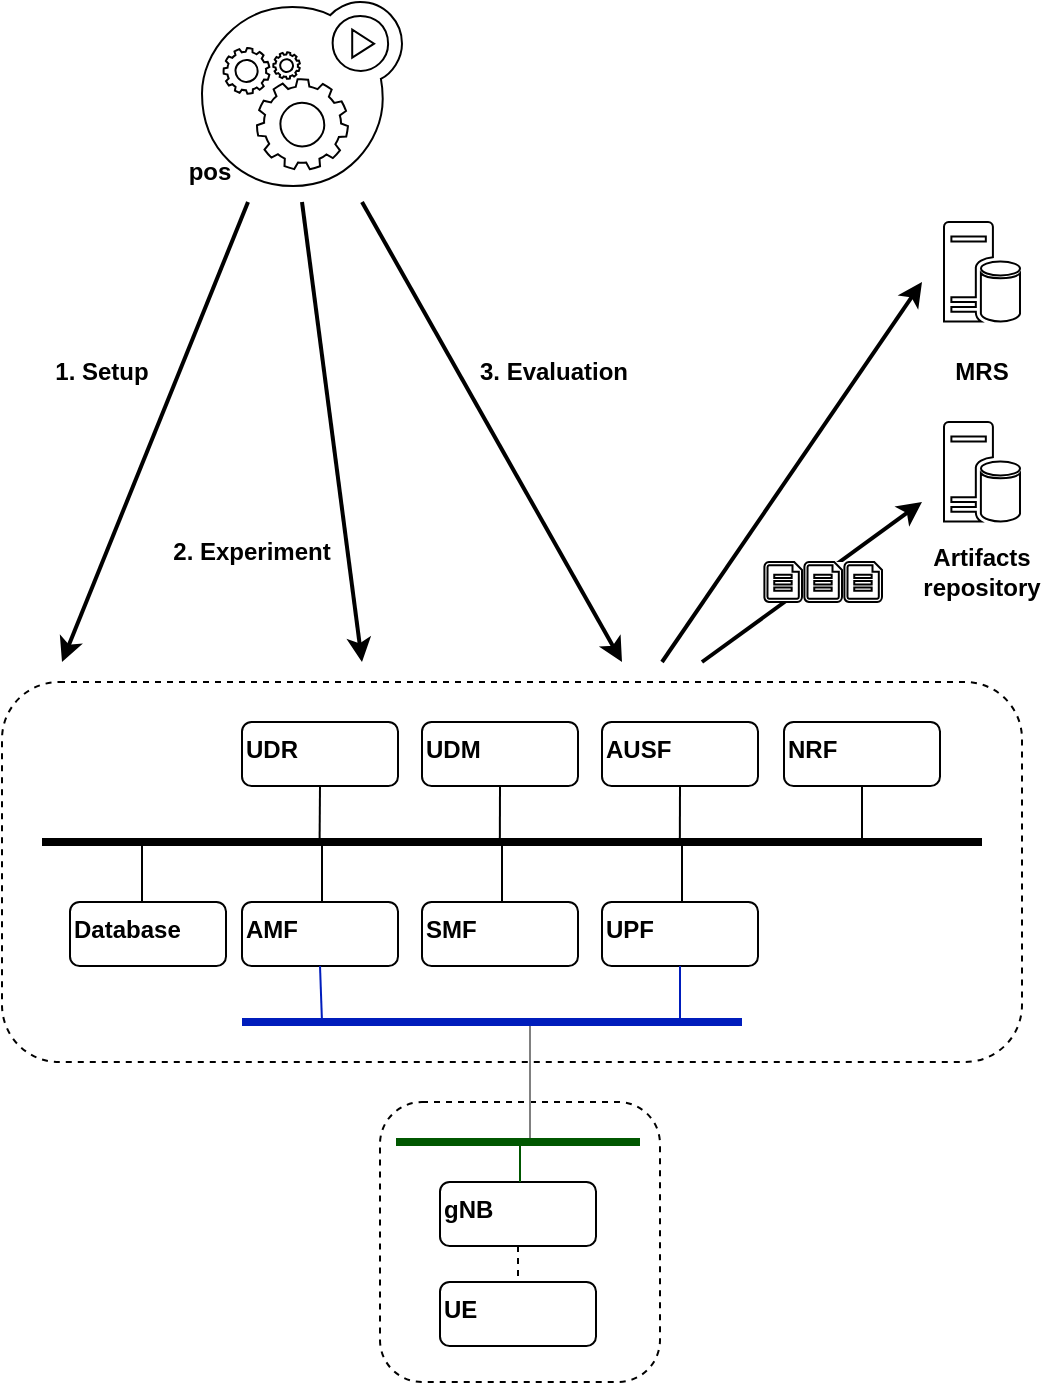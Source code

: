 <mxfile>
    <diagram id="7-6UzgJ52HKAVXeZKGqz" name="software">
        <mxGraphModel dx="995" dy="771" grid="1" gridSize="10" guides="1" tooltips="1" connect="1" arrows="1" fold="1" page="1" pageScale="1" pageWidth="827" pageHeight="1169" background="#ffffff" math="0" shadow="0">
            <root>
                <mxCell id="0"/>
                <mxCell id="1" parent="0"/>
                <mxCell id="JeGFqwelHVcg5ZtquUTr-81" value="" style="group;fontStyle=1" parent="1" vertex="1" connectable="0">
                    <mxGeometry x="620" y="280" width="60" height="90" as="geometry"/>
                </mxCell>
                <mxCell id="JeGFqwelHVcg5ZtquUTr-71" value="" style="sketch=0;aspect=fixed;pointerEvents=1;shadow=0;dashed=0;html=1;labelPosition=center;verticalLabelPosition=bottom;verticalAlign=top;align=center;shape=mxgraph.mscae.enterprise.database_server" parent="JeGFqwelHVcg5ZtquUTr-81" vertex="1">
                    <mxGeometry x="11" width="38" height="50" as="geometry"/>
                </mxCell>
                <mxCell id="JeGFqwelHVcg5ZtquUTr-72" value="&lt;font color=&quot;#000000&quot;&gt;&lt;b&gt;Artifacts repository&lt;/b&gt;&lt;/font&gt;" style="text;html=1;strokeColor=none;fillColor=none;align=center;verticalAlign=middle;whiteSpace=wrap;rounded=0;" parent="JeGFqwelHVcg5ZtquUTr-81" vertex="1">
                    <mxGeometry y="60" width="60" height="30" as="geometry"/>
                </mxCell>
                <mxCell id="JeGFqwelHVcg5ZtquUTr-82" value="" style="group" parent="1" vertex="1" connectable="0">
                    <mxGeometry x="620" y="180" width="60" height="90" as="geometry"/>
                </mxCell>
                <mxCell id="JeGFqwelHVcg5ZtquUTr-70" value="" style="sketch=0;aspect=fixed;pointerEvents=1;shadow=0;dashed=0;html=1;labelPosition=center;verticalLabelPosition=bottom;verticalAlign=top;align=center;shape=mxgraph.mscae.enterprise.database_server" parent="JeGFqwelHVcg5ZtquUTr-82" vertex="1">
                    <mxGeometry x="11" width="38" height="50" as="geometry"/>
                </mxCell>
                <mxCell id="JeGFqwelHVcg5ZtquUTr-73" value="&lt;font color=&quot;#000000&quot;&gt;&lt;b&gt;MRS&lt;/b&gt;&lt;/font&gt;" style="text;html=1;strokeColor=none;fillColor=none;align=center;verticalAlign=middle;whiteSpace=wrap;rounded=0;" parent="JeGFqwelHVcg5ZtquUTr-82" vertex="1">
                    <mxGeometry y="60" width="60" height="30" as="geometry"/>
                </mxCell>
                <mxCell id="JeGFqwelHVcg5ZtquUTr-86" value="" style="endArrow=classic;html=1;fontColor=#000000;strokeColor=#000000;strokeWidth=2;exitX=0.25;exitY=1;exitDx=0;exitDy=0;" parent="1" edge="1">
                    <mxGeometry width="50" height="50" relative="1" as="geometry">
                        <mxPoint x="283" y="170.0" as="sourcePoint"/>
                        <mxPoint x="190" y="400" as="targetPoint"/>
                    </mxGeometry>
                </mxCell>
                <mxCell id="JeGFqwelHVcg5ZtquUTr-89" value="&lt;font color=&quot;#000000&quot;&gt;1. Setup&lt;/font&gt;" style="text;html=1;strokeColor=none;fillColor=none;align=center;verticalAlign=middle;whiteSpace=wrap;rounded=0;fontStyle=1" parent="1" vertex="1">
                    <mxGeometry x="180" y="240" width="60" height="30" as="geometry"/>
                </mxCell>
                <mxCell id="JeGFqwelHVcg5ZtquUTr-90" value="" style="endArrow=classic;html=1;fontColor=#000000;strokeColor=#000000;strokeWidth=2;" parent="1" edge="1">
                    <mxGeometry width="50" height="50" relative="1" as="geometry">
                        <mxPoint x="310" y="170" as="sourcePoint"/>
                        <mxPoint x="340" y="400" as="targetPoint"/>
                    </mxGeometry>
                </mxCell>
                <mxCell id="JeGFqwelHVcg5ZtquUTr-91" value="&lt;font color=&quot;#000000&quot;&gt;2. Experiment&lt;/font&gt;" style="text;html=1;strokeColor=none;fillColor=none;align=center;verticalAlign=middle;whiteSpace=wrap;rounded=0;fontStyle=1" parent="1" vertex="1">
                    <mxGeometry x="240" y="330" width="90" height="30" as="geometry"/>
                </mxCell>
                <mxCell id="JeGFqwelHVcg5ZtquUTr-93" value="&lt;font color=&quot;#000000&quot;&gt;3. Evaluation&lt;/font&gt;" style="text;html=1;strokeColor=none;fillColor=none;align=center;verticalAlign=middle;whiteSpace=wrap;rounded=0;fontStyle=1" parent="1" vertex="1">
                    <mxGeometry x="391" y="240" width="90" height="30" as="geometry"/>
                </mxCell>
                <mxCell id="JeGFqwelHVcg5ZtquUTr-96" value="" style="endArrow=classic;html=1;fontColor=#000000;strokeColor=#000000;strokeWidth=2;" parent="1" edge="1">
                    <mxGeometry width="50" height="50" relative="1" as="geometry">
                        <mxPoint x="340" y="170" as="sourcePoint"/>
                        <mxPoint x="470" y="400" as="targetPoint"/>
                    </mxGeometry>
                </mxCell>
                <mxCell id="JeGFqwelHVcg5ZtquUTr-97" value="" style="endArrow=classic;html=1;fontColor=#000000;strokeColor=#000000;strokeWidth=2;" parent="1" edge="1">
                    <mxGeometry width="50" height="50" relative="1" as="geometry">
                        <mxPoint x="510" y="400" as="sourcePoint"/>
                        <mxPoint x="620" y="320" as="targetPoint"/>
                    </mxGeometry>
                </mxCell>
                <mxCell id="JeGFqwelHVcg5ZtquUTr-98" value="" style="endArrow=classic;html=1;fontColor=#000000;strokeColor=#000000;strokeWidth=2;" parent="1" edge="1">
                    <mxGeometry width="50" height="50" relative="1" as="geometry">
                        <mxPoint x="490" y="400" as="sourcePoint"/>
                        <mxPoint x="620" y="210" as="targetPoint"/>
                    </mxGeometry>
                </mxCell>
                <mxCell id="2" value="" style="rounded=1;whiteSpace=wrap;html=1;strokeColor=#000000;strokeWidth=1;fontColor=#000000;fillColor=none;align=center;verticalAlign=top;dashed=1;" vertex="1" parent="1">
                    <mxGeometry x="160" y="410" width="510" height="190" as="geometry"/>
                </mxCell>
                <mxCell id="3" value="&lt;b&gt;UDR&lt;/b&gt;" style="rounded=1;whiteSpace=wrap;html=1;strokeColor=#000000;strokeWidth=1;fontColor=#000000;fillColor=none;align=left;verticalAlign=top;" vertex="1" parent="1">
                    <mxGeometry x="280" y="430" width="78" height="32" as="geometry"/>
                </mxCell>
                <mxCell id="4" value="&lt;b&gt;UDM&lt;/b&gt;" style="rounded=1;whiteSpace=wrap;html=1;strokeColor=#000000;strokeWidth=1;fontColor=#000000;fillColor=none;align=left;verticalAlign=top;" vertex="1" parent="1">
                    <mxGeometry x="370" y="430" width="78" height="32" as="geometry"/>
                </mxCell>
                <mxCell id="5" value="&lt;b&gt;NRF&lt;/b&gt;" style="rounded=1;whiteSpace=wrap;html=1;strokeColor=#000000;strokeWidth=1;fontColor=#000000;fillColor=none;align=left;verticalAlign=top;" vertex="1" parent="1">
                    <mxGeometry x="551" y="430" width="78" height="32" as="geometry"/>
                </mxCell>
                <mxCell id="6" value="&lt;b&gt;AMF&lt;/b&gt;" style="rounded=1;whiteSpace=wrap;html=1;strokeColor=#000000;strokeWidth=1;fontColor=#000000;fillColor=none;align=left;verticalAlign=top;" vertex="1" parent="1">
                    <mxGeometry x="280" y="520" width="78" height="32" as="geometry"/>
                </mxCell>
                <mxCell id="7" value="&lt;b&gt;UPF&lt;/b&gt;" style="rounded=1;whiteSpace=wrap;html=1;strokeColor=#000000;strokeWidth=1;fontColor=#000000;fillColor=none;align=left;verticalAlign=top;" vertex="1" parent="1">
                    <mxGeometry x="460" y="520" width="78" height="32" as="geometry"/>
                </mxCell>
                <mxCell id="8" value="&lt;b&gt;SMF&lt;/b&gt;" style="rounded=1;whiteSpace=wrap;html=1;strokeColor=#000000;strokeWidth=1;fontColor=#000000;fillColor=none;align=left;verticalAlign=top;" vertex="1" parent="1">
                    <mxGeometry x="370" y="520" width="78" height="32" as="geometry"/>
                </mxCell>
                <mxCell id="9" value="&lt;b&gt;AUSF&lt;/b&gt;" style="rounded=1;whiteSpace=wrap;html=1;strokeColor=#000000;strokeWidth=1;fontColor=#000000;fillColor=none;align=left;verticalAlign=top;" vertex="1" parent="1">
                    <mxGeometry x="460" y="430" width="78" height="32" as="geometry"/>
                </mxCell>
                <mxCell id="10" value="&lt;b&gt;Database&lt;/b&gt;" style="rounded=1;whiteSpace=wrap;html=1;strokeColor=#000000;strokeWidth=1;fontColor=#000000;fillColor=none;align=left;verticalAlign=top;" vertex="1" parent="1">
                    <mxGeometry x="194" y="520" width="78" height="32" as="geometry"/>
                </mxCell>
                <mxCell id="11" value="" style="endArrow=none;html=1;fontColor=#000000;strokeWidth=4;strokeColor=#000000;" edge="1" parent="1">
                    <mxGeometry width="50" height="50" relative="1" as="geometry">
                        <mxPoint x="650" y="490" as="sourcePoint"/>
                        <mxPoint x="180" y="490" as="targetPoint"/>
                    </mxGeometry>
                </mxCell>
                <mxCell id="12" style="edgeStyle=none;html=1;strokeColor=#000000;strokeWidth=1;fontColor=#000000;endArrow=none;endFill=0;exitX=0.5;exitY=1;exitDx=0;exitDy=0;" edge="1" parent="1" source="5">
                    <mxGeometry relative="1" as="geometry">
                        <mxPoint x="590" y="490" as="targetPoint"/>
                        <mxPoint x="588.63" y="444" as="sourcePoint"/>
                    </mxGeometry>
                </mxCell>
                <mxCell id="13" style="edgeStyle=none;html=1;strokeColor=#000000;strokeWidth=1;fontColor=#000000;endArrow=none;endFill=0;exitX=0.5;exitY=1;exitDx=0;exitDy=0;" edge="1" parent="1" source="9">
                    <mxGeometry relative="1" as="geometry">
                        <mxPoint x="498.92" y="490" as="targetPoint"/>
                        <mxPoint x="498.92" y="462" as="sourcePoint"/>
                    </mxGeometry>
                </mxCell>
                <mxCell id="14" style="edgeStyle=none;html=1;strokeColor=#000000;strokeWidth=1;fontColor=#000000;endArrow=none;endFill=0;exitX=0.5;exitY=1;exitDx=0;exitDy=0;" edge="1" parent="1" source="4">
                    <mxGeometry relative="1" as="geometry">
                        <mxPoint x="408.92" y="490" as="targetPoint"/>
                        <mxPoint x="408.92" y="462" as="sourcePoint"/>
                    </mxGeometry>
                </mxCell>
                <mxCell id="15" style="edgeStyle=none;html=1;strokeColor=#000000;strokeWidth=1;fontColor=#000000;endArrow=none;endFill=0;exitX=0.5;exitY=1;exitDx=0;exitDy=0;" edge="1" parent="1" source="3">
                    <mxGeometry relative="1" as="geometry">
                        <mxPoint x="318.79" y="490" as="targetPoint"/>
                        <mxPoint x="318.79" y="462" as="sourcePoint"/>
                    </mxGeometry>
                </mxCell>
                <mxCell id="16" style="edgeStyle=none;html=1;strokeColor=#000000;strokeWidth=1;fontColor=#000000;endArrow=none;endFill=0;exitX=0.5;exitY=1;exitDx=0;exitDy=0;" edge="1" parent="1">
                    <mxGeometry relative="1" as="geometry">
                        <mxPoint x="500" y="520" as="targetPoint"/>
                        <mxPoint x="500" y="492" as="sourcePoint"/>
                    </mxGeometry>
                </mxCell>
                <mxCell id="17" style="edgeStyle=none;html=1;strokeColor=#000000;strokeWidth=1;fontColor=#000000;endArrow=none;endFill=0;exitX=0.5;exitY=1;exitDx=0;exitDy=0;" edge="1" parent="1">
                    <mxGeometry relative="1" as="geometry">
                        <mxPoint x="410" y="520" as="targetPoint"/>
                        <mxPoint x="410" y="492" as="sourcePoint"/>
                    </mxGeometry>
                </mxCell>
                <mxCell id="18" style="edgeStyle=none;html=1;strokeColor=#000000;strokeWidth=1;fontColor=#000000;endArrow=none;endFill=0;exitX=0.5;exitY=1;exitDx=0;exitDy=0;" edge="1" parent="1">
                    <mxGeometry relative="1" as="geometry">
                        <mxPoint x="320" y="520" as="targetPoint"/>
                        <mxPoint x="320" y="492" as="sourcePoint"/>
                    </mxGeometry>
                </mxCell>
                <mxCell id="19" style="edgeStyle=none;html=1;strokeColor=#000000;strokeWidth=1;fontColor=#000000;endArrow=none;endFill=0;exitX=0.5;exitY=1;exitDx=0;exitDy=0;" edge="1" parent="1">
                    <mxGeometry relative="1" as="geometry">
                        <mxPoint x="230" y="520" as="targetPoint"/>
                        <mxPoint x="230" y="492" as="sourcePoint"/>
                    </mxGeometry>
                </mxCell>
                <mxCell id="20" value="&lt;b&gt;gNB&lt;/b&gt;" style="rounded=1;whiteSpace=wrap;html=1;strokeColor=#000000;strokeWidth=1;fontColor=#000000;fillColor=none;align=left;verticalAlign=top;" vertex="1" parent="1">
                    <mxGeometry x="379" y="660" width="78" height="32" as="geometry"/>
                </mxCell>
                <mxCell id="21" value="&lt;b&gt;UE&lt;/b&gt;" style="rounded=1;whiteSpace=wrap;html=1;strokeColor=#000000;strokeWidth=1;fontColor=#000000;fillColor=none;align=left;verticalAlign=top;" vertex="1" parent="1">
                    <mxGeometry x="379" y="710" width="78" height="32" as="geometry"/>
                </mxCell>
                <mxCell id="22" style="edgeStyle=none;html=1;strokeColor=#000000;strokeWidth=1;fontColor=#000000;endArrow=none;endFill=0;exitX=0.5;exitY=1;exitDx=0;exitDy=0;entryX=0.5;entryY=0;entryDx=0;entryDy=0;dashed=1;" edge="1" parent="1" source="20" target="21">
                    <mxGeometry relative="1" as="geometry">
                        <mxPoint x="429" y="420" as="targetPoint"/>
                        <mxPoint x="429" y="392" as="sourcePoint"/>
                    </mxGeometry>
                </mxCell>
                <mxCell id="23" style="edgeStyle=none;html=1;strokeColor=#001DBC;strokeWidth=1;fontColor=#000000;endArrow=none;endFill=0;fillColor=#0050ef;exitX=0.5;exitY=1;exitDx=0;exitDy=0;" edge="1" parent="1" source="6">
                    <mxGeometry relative="1" as="geometry">
                        <mxPoint x="320" y="580" as="targetPoint"/>
                        <mxPoint x="330" y="562" as="sourcePoint"/>
                    </mxGeometry>
                </mxCell>
                <mxCell id="24" style="edgeStyle=none;html=1;strokeColor=#001DBC;strokeWidth=1;fontColor=#000000;endArrow=none;endFill=0;fillColor=#0050ef;exitX=0.5;exitY=1;exitDx=0;exitDy=0;" edge="1" parent="1" source="7">
                    <mxGeometry relative="1" as="geometry">
                        <mxPoint x="499" y="580" as="targetPoint"/>
                        <mxPoint x="498.71" y="552" as="sourcePoint"/>
                    </mxGeometry>
                </mxCell>
                <mxCell id="25" value="" style="rounded=1;whiteSpace=wrap;html=1;strokeColor=#000000;strokeWidth=1;fontColor=#000000;fillColor=none;align=center;verticalAlign=top;dashed=1;" vertex="1" parent="1">
                    <mxGeometry x="349" y="620" width="140" height="140" as="geometry"/>
                </mxCell>
                <mxCell id="26" style="edgeStyle=none;html=1;strokeColor=#005700;strokeWidth=1;fontColor=#000000;endArrow=none;endFill=0;fillColor=#008a00;" edge="1" parent="1">
                    <mxGeometry relative="1" as="geometry">
                        <mxPoint x="419" y="660" as="targetPoint"/>
                        <mxPoint x="419" y="640" as="sourcePoint"/>
                    </mxGeometry>
                </mxCell>
                <mxCell id="27" style="edgeStyle=none;html=1;strokeColor=#808080;strokeWidth=1;fontColor=#000000;endArrow=none;endFill=0;fillColor=#a20025;" edge="1" parent="1">
                    <mxGeometry relative="1" as="geometry">
                        <mxPoint x="424" y="640" as="targetPoint"/>
                        <mxPoint x="424" y="580" as="sourcePoint"/>
                    </mxGeometry>
                </mxCell>
                <mxCell id="28" value="" style="endArrow=none;html=1;fontColor=#000000;strokeWidth=4;strokeColor=#001DBC;fillColor=#0050ef;" edge="1" parent="1">
                    <mxGeometry width="50" height="50" relative="1" as="geometry">
                        <mxPoint x="530" y="580" as="sourcePoint"/>
                        <mxPoint x="280" y="580" as="targetPoint"/>
                    </mxGeometry>
                </mxCell>
                <mxCell id="29" value="" style="endArrow=none;html=1;fontColor=#000000;strokeWidth=4;strokeColor=#005700;fillColor=#008a00;" edge="1" parent="1">
                    <mxGeometry width="50" height="50" relative="1" as="geometry">
                        <mxPoint x="479" y="640" as="sourcePoint"/>
                        <mxPoint x="357" y="640" as="targetPoint"/>
                    </mxGeometry>
                </mxCell>
                <mxCell id="30" value="" style="sketch=0;html=1;aspect=fixed;shadow=0;align=center;verticalAlign=top;shape=mxgraph.gcp2.gear_load" vertex="1" parent="1">
                    <mxGeometry x="260" y="70" width="100" height="92" as="geometry"/>
                </mxCell>
                <mxCell id="31" value="&lt;font color=&quot;#000000&quot;&gt;pos&lt;/font&gt;" style="text;html=1;strokeColor=none;fillColor=none;align=center;verticalAlign=middle;whiteSpace=wrap;rounded=0;fontStyle=1" vertex="1" parent="1">
                    <mxGeometry x="219" y="140" width="90" height="30" as="geometry"/>
                </mxCell>
                <mxCell id="37" value="" style="group;fillColor=#FFFFFF;" vertex="1" connectable="0" parent="1">
                    <mxGeometry x="541.2" y="350" width="58.8" height="20" as="geometry"/>
                </mxCell>
                <mxCell id="32" value="" style="sketch=0;aspect=fixed;pointerEvents=1;shadow=0;dashed=0;html=1;labelPosition=center;verticalLabelPosition=bottom;verticalAlign=top;align=center;shape=mxgraph.azure.file" vertex="1" parent="37">
                    <mxGeometry width="18.8" height="20" as="geometry"/>
                </mxCell>
                <mxCell id="35" value="" style="sketch=0;aspect=fixed;pointerEvents=1;shadow=0;dashed=0;html=1;labelPosition=center;verticalLabelPosition=bottom;verticalAlign=top;align=center;shape=mxgraph.azure.file" vertex="1" parent="37">
                    <mxGeometry x="20" width="18.8" height="20" as="geometry"/>
                </mxCell>
                <mxCell id="36" value="" style="sketch=0;aspect=fixed;pointerEvents=1;shadow=0;dashed=0;html=1;labelPosition=center;verticalLabelPosition=bottom;verticalAlign=top;align=center;shape=mxgraph.azure.file" vertex="1" parent="37">
                    <mxGeometry x="40" width="18.8" height="20" as="geometry"/>
                </mxCell>
            </root>
        </mxGraphModel>
    </diagram>
</mxfile>